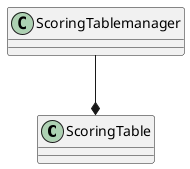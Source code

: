 @startuml
'https://plantuml.com/class-diagram

class ScoringTable
class ScoringTablemanager

ScoringTablemanager --* ScoringTable

@enduml